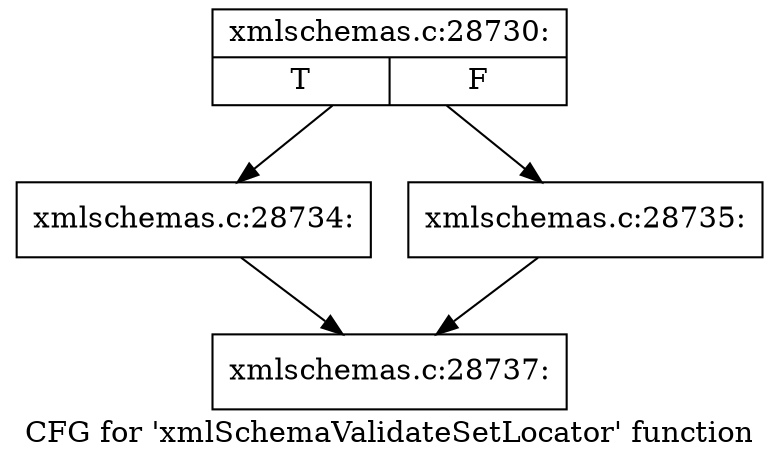 digraph "CFG for 'xmlSchemaValidateSetLocator' function" {
	label="CFG for 'xmlSchemaValidateSetLocator' function";

	Node0x4aea680 [shape=record,label="{xmlschemas.c:28730:|{<s0>T|<s1>F}}"];
	Node0x4aea680 -> Node0x4aedae0;
	Node0x4aea680 -> Node0x4aedb30;
	Node0x4aedae0 [shape=record,label="{xmlschemas.c:28734:}"];
	Node0x4aedae0 -> Node0x4aea7f0;
	Node0x4aedb30 [shape=record,label="{xmlschemas.c:28735:}"];
	Node0x4aedb30 -> Node0x4aea7f0;
	Node0x4aea7f0 [shape=record,label="{xmlschemas.c:28737:}"];
}
